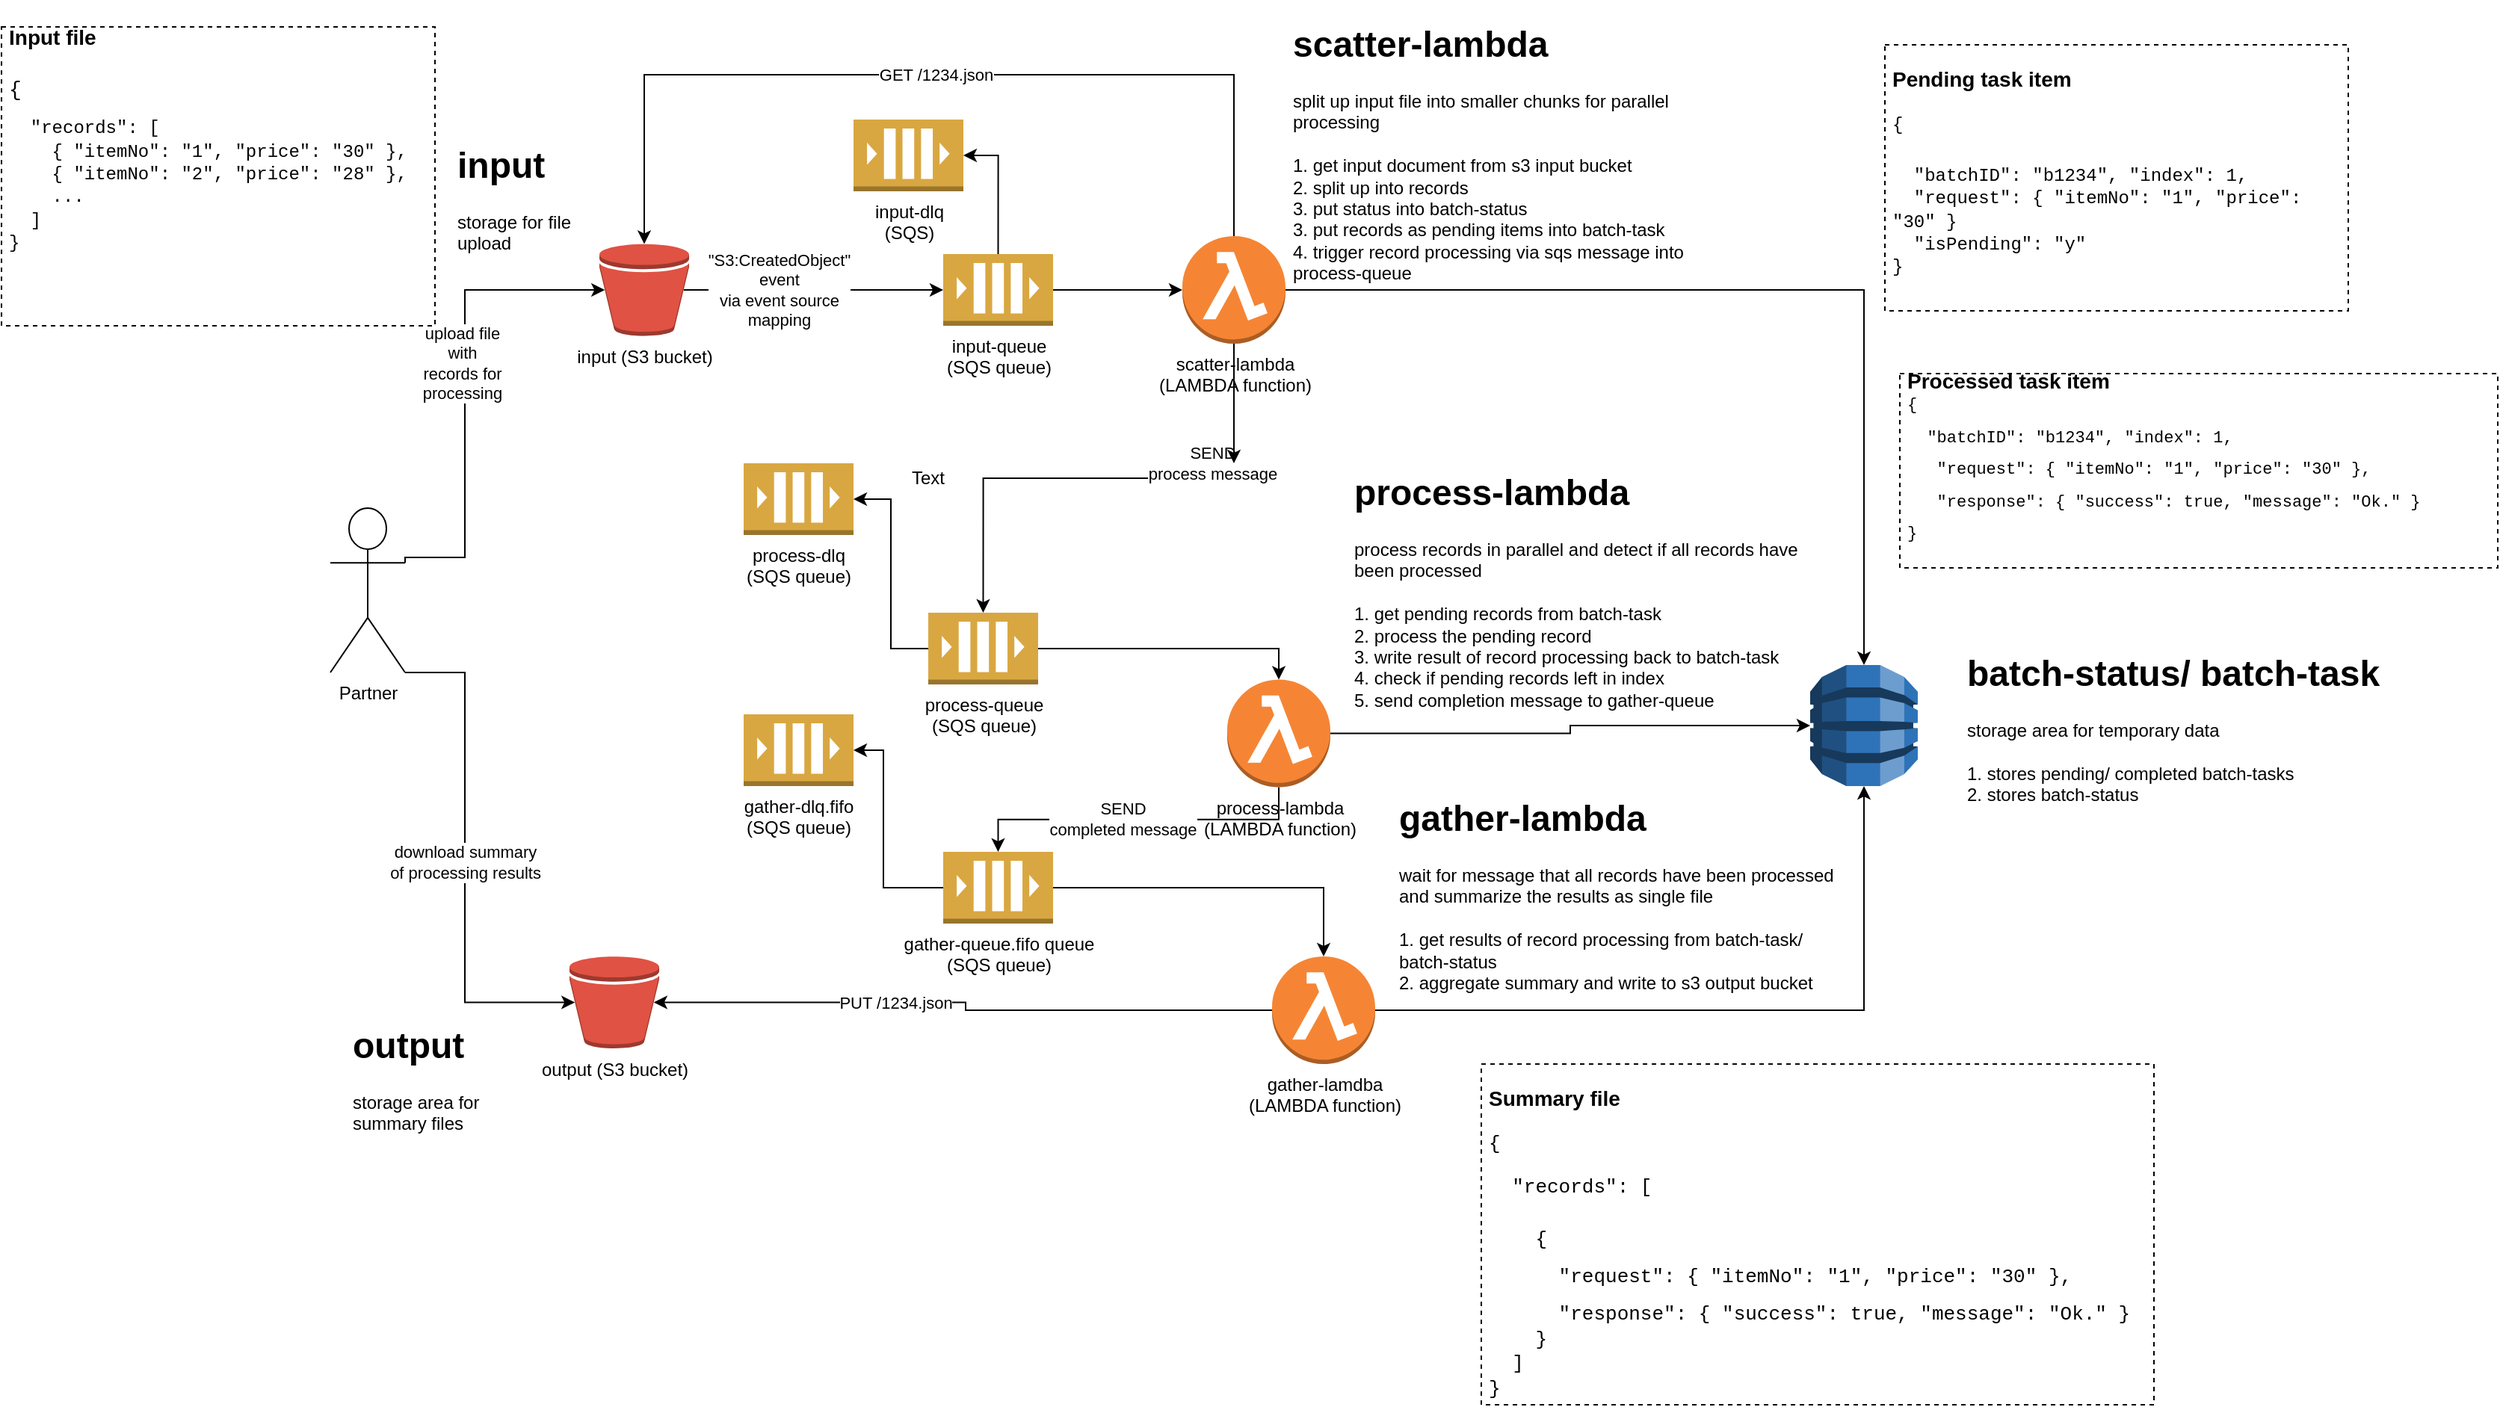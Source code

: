 <mxfile version="13.3.1" type="device"><diagram id="tzkQoiCtUvbGEuOGx7Zk" name="Page-1"><mxGraphModel dx="1865" dy="1777" grid="1" gridSize="10" guides="1" tooltips="1" connect="1" arrows="1" fold="1" page="1" pageScale="1" pageWidth="827" pageHeight="1169" math="0" shadow="0"><root><mxCell id="0"/><mxCell id="1" parent="0"/><mxCell id="6Xwi4XW5B414BrpLq9Nb-12" value="&quot;S3:CreatedObject&quot;&lt;br&gt;event&lt;br&gt;via event source&lt;br&gt;mapping" style="edgeStyle=orthogonalEdgeStyle;rounded=0;orthogonalLoop=1;jettySize=auto;html=1;exitX=0.94;exitY=0.5;exitDx=0;exitDy=0;exitPerimeter=0;" parent="1" source="6Xwi4XW5B414BrpLq9Nb-3" target="6Xwi4XW5B414BrpLq9Nb-4" edge="1"><mxGeometry x="-0.267" relative="1" as="geometry"><mxPoint as="offset"/></mxGeometry></mxCell><mxCell id="6Xwi4XW5B414BrpLq9Nb-3" value="input (S3 bucket)" style="outlineConnect=0;dashed=0;verticalLabelPosition=bottom;verticalAlign=top;align=center;html=1;shape=mxgraph.aws3.bucket;fillColor=#E05243;gradientColor=none;" parent="1" vertex="1"><mxGeometry x="90" y="13.25" width="60" height="61.5" as="geometry"/></mxCell><mxCell id="6Xwi4XW5B414BrpLq9Nb-13" style="edgeStyle=orthogonalEdgeStyle;rounded=0;orthogonalLoop=1;jettySize=auto;html=1;exitX=1;exitY=0.5;exitDx=0;exitDy=0;exitPerimeter=0;entryX=0;entryY=0.5;entryDx=0;entryDy=0;entryPerimeter=0;" parent="1" source="6Xwi4XW5B414BrpLq9Nb-4" target="6Xwi4XW5B414BrpLq9Nb-10" edge="1"><mxGeometry relative="1" as="geometry"/></mxCell><mxCell id="6Xwi4XW5B414BrpLq9Nb-32" style="edgeStyle=orthogonalEdgeStyle;rounded=0;orthogonalLoop=1;jettySize=auto;html=1;exitX=0.5;exitY=0;exitDx=0;exitDy=0;exitPerimeter=0;entryX=1;entryY=0.5;entryDx=0;entryDy=0;entryPerimeter=0;" parent="1" source="6Xwi4XW5B414BrpLq9Nb-4" target="6Xwi4XW5B414BrpLq9Nb-31" edge="1"><mxGeometry relative="1" as="geometry"/></mxCell><mxCell id="6Xwi4XW5B414BrpLq9Nb-4" value="input-queue&lt;br&gt;(SQS queue)" style="outlineConnect=0;dashed=0;verticalLabelPosition=bottom;verticalAlign=top;align=center;html=1;shape=mxgraph.aws3.queue;fillColor=#D9A741;gradientColor=none;" parent="1" vertex="1"><mxGeometry x="320" y="20" width="73.5" height="48" as="geometry"/></mxCell><mxCell id="6Xwi4XW5B414BrpLq9Nb-20" style="edgeStyle=orthogonalEdgeStyle;rounded=0;orthogonalLoop=1;jettySize=auto;html=1;exitX=0.5;exitY=1;exitDx=0;exitDy=0;exitPerimeter=0;" parent="1" source="6Xwi4XW5B414BrpLq9Nb-5" target="6Xwi4XW5B414BrpLq9Nb-8" edge="1"><mxGeometry relative="1" as="geometry"/></mxCell><mxCell id="w98lox8MjBDlZN870Kdd-5" value="SEND&lt;br&gt;completed message" style="edgeLabel;html=1;align=center;verticalAlign=middle;resizable=0;points=[];" parent="6Xwi4XW5B414BrpLq9Nb-20" vertex="1" connectable="0"><mxGeometry x="-0.399" relative="1" as="geometry"><mxPoint x="-57.15" y="-0.4" as="offset"/></mxGeometry></mxCell><mxCell id="6Xwi4XW5B414BrpLq9Nb-5" value="process-lambda&lt;br&gt;(LAMBDA function)" style="outlineConnect=0;dashed=0;verticalLabelPosition=bottom;verticalAlign=top;align=center;html=1;shape=mxgraph.aws3.lambda_function;fillColor=#F58534;gradientColor=none;" parent="1" vertex="1"><mxGeometry x="510" y="304.75" width="69" height="72" as="geometry"/></mxCell><mxCell id="6Xwi4XW5B414BrpLq9Nb-7" value="output (S3 bucket)" style="outlineConnect=0;dashed=0;verticalLabelPosition=bottom;verticalAlign=top;align=center;html=1;shape=mxgraph.aws3.bucket;fillColor=#E05243;gradientColor=none;" parent="1" vertex="1"><mxGeometry x="70" y="490" width="60" height="61.5" as="geometry"/></mxCell><mxCell id="6Xwi4XW5B414BrpLq9Nb-25" style="edgeStyle=orthogonalEdgeStyle;rounded=0;orthogonalLoop=1;jettySize=auto;html=1;exitX=1;exitY=0.5;exitDx=0;exitDy=0;exitPerimeter=0;entryX=0.5;entryY=0;entryDx=0;entryDy=0;entryPerimeter=0;" parent="1" source="6Xwi4XW5B414BrpLq9Nb-8" target="6Xwi4XW5B414BrpLq9Nb-11" edge="1"><mxGeometry relative="1" as="geometry"/></mxCell><mxCell id="6Xwi4XW5B414BrpLq9Nb-36" style="edgeStyle=orthogonalEdgeStyle;rounded=0;orthogonalLoop=1;jettySize=auto;html=1;exitX=0;exitY=0.5;exitDx=0;exitDy=0;exitPerimeter=0;entryX=1;entryY=0.5;entryDx=0;entryDy=0;entryPerimeter=0;" parent="1" source="6Xwi4XW5B414BrpLq9Nb-8" target="w98lox8MjBDlZN870Kdd-25" edge="1"><mxGeometry relative="1" as="geometry"><mxPoint x="260" y="374" as="targetPoint"/><Array as="points"><mxPoint x="280" y="444"/><mxPoint x="280" y="352"/></Array></mxGeometry></mxCell><mxCell id="6Xwi4XW5B414BrpLq9Nb-8" value="gather-queue.fifo queue&lt;br&gt;(SQS queue)" style="outlineConnect=0;dashed=0;verticalLabelPosition=bottom;verticalAlign=top;align=center;html=1;shape=mxgraph.aws3.queue;fillColor=#D9A741;gradientColor=none;" parent="1" vertex="1"><mxGeometry x="320" y="420" width="73.5" height="48" as="geometry"/></mxCell><mxCell id="6Xwi4XW5B414BrpLq9Nb-24" style="edgeStyle=orthogonalEdgeStyle;rounded=0;orthogonalLoop=1;jettySize=auto;html=1;exitX=1;exitY=0.5;exitDx=0;exitDy=0;exitPerimeter=0;entryX=0.5;entryY=0;entryDx=0;entryDy=0;entryPerimeter=0;" parent="1" source="6Xwi4XW5B414BrpLq9Nb-9" target="6Xwi4XW5B414BrpLq9Nb-5" edge="1"><mxGeometry relative="1" as="geometry"/></mxCell><mxCell id="6Xwi4XW5B414BrpLq9Nb-34" style="edgeStyle=orthogonalEdgeStyle;rounded=0;orthogonalLoop=1;jettySize=auto;html=1;exitX=0;exitY=0.5;exitDx=0;exitDy=0;exitPerimeter=0;entryX=1;entryY=0.5;entryDx=0;entryDy=0;entryPerimeter=0;" parent="1" source="6Xwi4XW5B414BrpLq9Nb-9" target="6Xwi4XW5B414BrpLq9Nb-33" edge="1"><mxGeometry relative="1" as="geometry"/></mxCell><mxCell id="6Xwi4XW5B414BrpLq9Nb-9" value="process-queue&lt;br&gt;(SQS queue)" style="outlineConnect=0;dashed=0;verticalLabelPosition=bottom;verticalAlign=top;align=center;html=1;shape=mxgraph.aws3.queue;fillColor=#D9A741;gradientColor=none;" parent="1" vertex="1"><mxGeometry x="310" y="260" width="73.5" height="48" as="geometry"/></mxCell><mxCell id="6Xwi4XW5B414BrpLq9Nb-17" value="" style="edgeStyle=orthogonalEdgeStyle;rounded=0;orthogonalLoop=1;jettySize=auto;html=1;exitX=1;exitY=0.5;exitDx=0;exitDy=0;exitPerimeter=0;entryX=0.5;entryY=0;entryDx=0;entryDy=0;entryPerimeter=0;" parent="1" source="6Xwi4XW5B414BrpLq9Nb-10" target="a2mjygp8SgOQacZ1AosY-6" edge="1"><mxGeometry relative="1" as="geometry"/></mxCell><mxCell id="6Xwi4XW5B414BrpLq9Nb-22" style="edgeStyle=orthogonalEdgeStyle;rounded=0;orthogonalLoop=1;jettySize=auto;html=1;exitX=0.5;exitY=1;exitDx=0;exitDy=0;exitPerimeter=0;entryX=0.5;entryY=0;entryDx=0;entryDy=0;entryPerimeter=0;" parent="1" source="6Xwi4XW5B414BrpLq9Nb-10" target="6Xwi4XW5B414BrpLq9Nb-9" edge="1"><mxGeometry relative="1" as="geometry"/></mxCell><mxCell id="w98lox8MjBDlZN870Kdd-4" value="SEND&lt;br&gt;process message" style="edgeLabel;html=1;align=center;verticalAlign=middle;resizable=0;points=[];" parent="6Xwi4XW5B414BrpLq9Nb-22" vertex="1" connectable="0"><mxGeometry x="-0.542" y="-15" relative="1" as="geometry"><mxPoint as="offset"/></mxGeometry></mxCell><mxCell id="w98lox8MjBDlZN870Kdd-3" value="GET /1234.json" style="edgeStyle=orthogonalEdgeStyle;rounded=0;orthogonalLoop=1;jettySize=auto;html=1;exitX=0.5;exitY=0;exitDx=0;exitDy=0;exitPerimeter=0;entryX=0.5;entryY=0;entryDx=0;entryDy=0;entryPerimeter=0;" parent="1" source="6Xwi4XW5B414BrpLq9Nb-10" target="6Xwi4XW5B414BrpLq9Nb-3" edge="1"><mxGeometry relative="1" as="geometry"><Array as="points"><mxPoint x="515" y="-100"/><mxPoint x="120" y="-100"/></Array></mxGeometry></mxCell><mxCell id="qFIb49dikgB9wKZpdTMg-2" value="" style="edgeStyle=orthogonalEdgeStyle;rounded=0;orthogonalLoop=1;jettySize=auto;html=1;" parent="1" source="6Xwi4XW5B414BrpLq9Nb-10" edge="1"><mxGeometry relative="1" as="geometry"><mxPoint x="514.5" y="160" as="targetPoint"/></mxGeometry></mxCell><mxCell id="6Xwi4XW5B414BrpLq9Nb-10" value="scatter-lambda&lt;br&gt;(LAMBDA function)" style="outlineConnect=0;dashed=0;verticalLabelPosition=bottom;verticalAlign=top;align=center;html=1;shape=mxgraph.aws3.lambda_function;fillColor=#F58534;gradientColor=none;" parent="1" vertex="1"><mxGeometry x="480" y="8" width="69" height="72" as="geometry"/></mxCell><mxCell id="6Xwi4XW5B414BrpLq9Nb-18" style="edgeStyle=orthogonalEdgeStyle;rounded=0;orthogonalLoop=1;jettySize=auto;html=1;exitX=1;exitY=0.5;exitDx=0;exitDy=0;exitPerimeter=0;entryX=0.5;entryY=1;entryDx=0;entryDy=0;entryPerimeter=0;" parent="1" source="6Xwi4XW5B414BrpLq9Nb-11" target="a2mjygp8SgOQacZ1AosY-6" edge="1"><mxGeometry relative="1" as="geometry"/></mxCell><mxCell id="6Xwi4XW5B414BrpLq9Nb-26" style="edgeStyle=orthogonalEdgeStyle;rounded=0;orthogonalLoop=1;jettySize=auto;html=1;exitX=0;exitY=0.5;exitDx=0;exitDy=0;exitPerimeter=0;entryX=0.94;entryY=0.5;entryDx=0;entryDy=0;entryPerimeter=0;" parent="1" source="6Xwi4XW5B414BrpLq9Nb-11" target="6Xwi4XW5B414BrpLq9Nb-7" edge="1"><mxGeometry relative="1" as="geometry"/></mxCell><mxCell id="w98lox8MjBDlZN870Kdd-8" value="PUT /1234.json" style="edgeLabel;html=1;align=center;verticalAlign=middle;resizable=0;points=[];" parent="6Xwi4XW5B414BrpLq9Nb-26" vertex="1" connectable="0"><mxGeometry x="0.228" relative="1" as="geometry"><mxPoint as="offset"/></mxGeometry></mxCell><mxCell id="6Xwi4XW5B414BrpLq9Nb-11" value="gather-lamdba&lt;br&gt;(LAMBDA function)" style="outlineConnect=0;dashed=0;verticalLabelPosition=bottom;verticalAlign=top;align=center;html=1;shape=mxgraph.aws3.lambda_function;fillColor=#F58534;gradientColor=none;" parent="1" vertex="1"><mxGeometry x="540" y="490" width="69" height="72" as="geometry"/></mxCell><mxCell id="6Xwi4XW5B414BrpLq9Nb-29" style="edgeStyle=orthogonalEdgeStyle;rounded=0;orthogonalLoop=1;jettySize=auto;html=1;entryX=0.06;entryY=0.5;entryDx=0;entryDy=0;entryPerimeter=0;exitX=1;exitY=0.333;exitDx=0;exitDy=0;exitPerimeter=0;" parent="1" source="6Xwi4XW5B414BrpLq9Nb-28" target="6Xwi4XW5B414BrpLq9Nb-3" edge="1"><mxGeometry relative="1" as="geometry"><Array as="points"><mxPoint x="-40" y="223"/><mxPoint y="223"/><mxPoint y="44"/></Array></mxGeometry></mxCell><mxCell id="w98lox8MjBDlZN870Kdd-33" value="upload file&lt;br&gt;with&lt;br&gt;records for&lt;br&gt;processing" style="edgeLabel;html=1;align=center;verticalAlign=middle;resizable=0;points=[];" parent="6Xwi4XW5B414BrpLq9Nb-29" vertex="1" connectable="0"><mxGeometry x="0.1" y="2" relative="1" as="geometry"><mxPoint as="offset"/></mxGeometry></mxCell><mxCell id="6Xwi4XW5B414BrpLq9Nb-30" value="download summary&lt;br&gt;of processing results" style="edgeStyle=orthogonalEdgeStyle;rounded=0;orthogonalLoop=1;jettySize=auto;html=1;entryX=0.06;entryY=0.5;entryDx=0;entryDy=0;entryPerimeter=0;exitX=1;exitY=1;exitDx=0;exitDy=0;exitPerimeter=0;" parent="1" source="6Xwi4XW5B414BrpLq9Nb-28" target="6Xwi4XW5B414BrpLq9Nb-7" edge="1"><mxGeometry relative="1" as="geometry"><mxPoint x="105" y="430" as="sourcePoint"/><Array as="points"><mxPoint y="300"/><mxPoint y="521"/></Array></mxGeometry></mxCell><mxCell id="6Xwi4XW5B414BrpLq9Nb-28" value="Partner" style="shape=umlActor;verticalLabelPosition=bottom;labelBackgroundColor=#ffffff;verticalAlign=top;html=1;outlineConnect=0;" parent="1" vertex="1"><mxGeometry x="-90" y="190" width="50" height="110" as="geometry"/></mxCell><mxCell id="6Xwi4XW5B414BrpLq9Nb-31" value="input-dlq&lt;br&gt;(SQS)" style="outlineConnect=0;dashed=0;verticalLabelPosition=bottom;verticalAlign=top;align=center;html=1;shape=mxgraph.aws3.queue;fillColor=#D9A741;gradientColor=none;" parent="1" vertex="1"><mxGeometry x="260" y="-70" width="73.5" height="48" as="geometry"/></mxCell><mxCell id="6Xwi4XW5B414BrpLq9Nb-33" value="process-dlq&lt;br&gt;(SQS queue)" style="outlineConnect=0;dashed=0;verticalLabelPosition=bottom;verticalAlign=top;align=center;html=1;shape=mxgraph.aws3.queue;fillColor=#D9A741;gradientColor=none;" parent="1" vertex="1"><mxGeometry x="186.5" y="160" width="73.5" height="48" as="geometry"/></mxCell><mxCell id="w98lox8MjBDlZN870Kdd-25" value="gather-dlq.fifo&lt;br&gt;(SQS queue)" style="outlineConnect=0;dashed=0;verticalLabelPosition=bottom;verticalAlign=top;align=center;html=1;shape=mxgraph.aws3.queue;fillColor=#D9A741;gradientColor=none;" parent="1" vertex="1"><mxGeometry x="186.5" y="328" width="73.5" height="48" as="geometry"/></mxCell><mxCell id="6Xwi4XW5B414BrpLq9Nb-37" value="" style="edgeStyle=orthogonalEdgeStyle;rounded=0;orthogonalLoop=1;jettySize=auto;html=1;exitX=1;exitY=0.5;exitDx=0;exitDy=0;exitPerimeter=0;entryX=0;entryY=0.5;entryDx=0;entryDy=0;entryPerimeter=0;" parent="1" source="6Xwi4XW5B414BrpLq9Nb-5" target="a2mjygp8SgOQacZ1AosY-6" edge="1"><mxGeometry relative="1" as="geometry"><mxPoint x="578.995" y="325.19" as="sourcePoint"/><mxPoint x="920" y="340.667" as="targetPoint"/></mxGeometry></mxCell><mxCell id="w98lox8MjBDlZN870Kdd-15" value="&lt;h1&gt;scatter-lambda&lt;/h1&gt;&lt;div&gt;split up input file into smaller chunks for parallel processing&lt;br&gt;&lt;br&gt;&lt;/div&gt;&lt;div&gt;1. get input document from s3 input bucket&lt;br&gt;2. split up into records&lt;/div&gt;&lt;div&gt;3. put status into batch-status&lt;br&gt;3. put records as pending items into batch-task&lt;br&gt;4. trigger record&amp;nbsp;&lt;span&gt;processing via sqs message into process-queue&lt;/span&gt;&lt;/div&gt;" style="text;html=1;strokeColor=none;fillColor=none;spacing=5;spacingTop=-20;whiteSpace=wrap;overflow=hidden;rounded=0;" parent="1" vertex="1"><mxGeometry x="549" y="-140" width="310" height="180" as="geometry"/></mxCell><mxCell id="w98lox8MjBDlZN870Kdd-16" value="&lt;h1&gt;process-lambda&lt;/h1&gt;&lt;div&gt;process records in parallel and detect if all records have been processed&lt;br&gt;&lt;br&gt;&lt;/div&gt;&lt;div&gt;1. get pending records from batch-task&lt;/div&gt;&lt;div&gt;2. process the pending record&lt;br&gt;3. write result of record processing back to batch-task&lt;br&gt;4. check if pending records left in index&lt;br&gt;5. send completion message to gather-queue&lt;br&gt;&lt;/div&gt;" style="text;html=1;strokeColor=none;fillColor=none;spacing=5;spacingTop=-20;whiteSpace=wrap;overflow=hidden;rounded=0;" parent="1" vertex="1"><mxGeometry x="590" y="160" width="310" height="190" as="geometry"/></mxCell><mxCell id="w98lox8MjBDlZN870Kdd-17" value="&lt;h1&gt;gather-lambda&lt;br&gt;&lt;/h1&gt;&lt;div&gt;wait for message that all records have been processed and summarize the results as single file&lt;/div&gt;&lt;div&gt;&lt;br&gt;&lt;/div&gt;&lt;div&gt;1. get results of record processing from batch-task/ batch-status&lt;br&gt;2. aggregate summary and write to s3 output bucket&lt;/div&gt;" style="text;html=1;strokeColor=none;fillColor=none;spacing=5;spacingTop=-20;whiteSpace=wrap;overflow=hidden;rounded=0;" parent="1" vertex="1"><mxGeometry x="620" y="378" width="301" height="152" as="geometry"/></mxCell><mxCell id="raUVt6duwBd9L4r0m94V-2" value="&lt;h1&gt;batch-status/ batch-task&lt;/h1&gt;&lt;div&gt;storage area for temporary data&lt;/div&gt;&lt;div&gt;&lt;br&gt;&lt;/div&gt;&lt;div&gt;1. stores pending/ completed batch-tasks&lt;/div&gt;&lt;div&gt;2. stores batch-status&lt;br&gt;&lt;/div&gt;&lt;div&gt;&lt;br&gt;&lt;/div&gt;" style="text;html=1;strokeColor=none;fillColor=none;spacing=5;spacingTop=-20;whiteSpace=wrap;overflow=hidden;rounded=0;" parent="1" vertex="1"><mxGeometry x="1000" y="280.75" width="310" height="139.25" as="geometry"/></mxCell><mxCell id="raUVt6duwBd9L4r0m94V-3" value="&lt;h1&gt;output&lt;/h1&gt;&lt;div&gt;storage area for summary files&lt;/div&gt;" style="text;html=1;strokeColor=none;fillColor=none;spacing=5;spacingTop=-20;whiteSpace=wrap;overflow=hidden;rounded=0;" parent="1" vertex="1"><mxGeometry x="-80" y="530" width="120" height="80" as="geometry"/></mxCell><mxCell id="raUVt6duwBd9L4r0m94V-4" value="&lt;h1&gt;input&lt;/h1&gt;&lt;div&gt;storage for file upload&lt;/div&gt;" style="text;html=1;strokeColor=none;fillColor=none;spacing=5;spacingTop=-20;whiteSpace=wrap;overflow=hidden;rounded=0;" parent="1" vertex="1"><mxGeometry x="-10" y="-58.75" width="120" height="78.75" as="geometry"/></mxCell><mxCell id="40eWRkQu2XvoAX98agGL-3" value="Text" style="text;html=1;strokeColor=none;fillColor=none;align=center;verticalAlign=middle;whiteSpace=wrap;rounded=0;" parent="1" vertex="1"><mxGeometry x="290" y="160" width="40" height="20" as="geometry"/></mxCell><mxCell id="40eWRkQu2XvoAX98agGL-4" value="&lt;h1 style=&quot;font-size: 14px&quot;&gt;Input file&lt;br&gt;&lt;br&gt;&lt;span style=&quot;font-weight: normal&quot;&gt;&lt;font face=&quot;Courier New&quot;&gt;{&lt;/font&gt;&lt;/span&gt;&lt;/h1&gt;&lt;div&gt;&lt;font face=&quot;Courier New&quot;&gt;&amp;nbsp; &quot;records&quot;: [&lt;/font&gt;&lt;/div&gt;&lt;div&gt;&lt;font face=&quot;Courier New&quot;&gt;&amp;nbsp; &amp;nbsp; { &quot;itemNo&quot;: &quot;1&quot;, &quot;price&quot;: &quot;30&quot; },&lt;/font&gt;&lt;/div&gt;&lt;font face=&quot;Courier New&quot;&gt;&amp;nbsp; &amp;nbsp; { &quot;itemNo&quot;: &quot;2&quot;, &quot;price&quot;: &quot;28&quot; },&lt;br&gt;&amp;nbsp; &amp;nbsp; ...&lt;br&gt;&lt;/font&gt;&lt;div&gt;&lt;font face=&quot;Courier New&quot;&gt;&amp;nbsp; ]&lt;/font&gt;&lt;/div&gt;&lt;div&gt;&lt;font face=&quot;Courier New&quot;&gt;}&lt;/font&gt;&lt;/div&gt;" style="text;html=1;spacing=5;spacingTop=-20;whiteSpace=wrap;overflow=hidden;rounded=0;fillColor=#FFFFFF;strokeColor=#000000;dashed=1;" parent="1" vertex="1"><mxGeometry x="-310" y="-132" width="290" height="200" as="geometry"/></mxCell><mxCell id="40eWRkQu2XvoAX98agGL-5" style="edgeStyle=orthogonalEdgeStyle;rounded=0;orthogonalLoop=1;jettySize=auto;html=1;exitX=0.5;exitY=1;exitDx=0;exitDy=0;" parent="1" source="40eWRkQu2XvoAX98agGL-4" target="40eWRkQu2XvoAX98agGL-4" edge="1"><mxGeometry relative="1" as="geometry"/></mxCell><mxCell id="40eWRkQu2XvoAX98agGL-6" value="&lt;h1&gt;&lt;span style=&quot;font-size: 14px&quot;&gt;Pending task item&lt;/span&gt;&lt;br&gt;&lt;span style=&quot;font-weight: normal&quot;&gt;&lt;font face=&quot;Courier New&quot; style=&quot;font-size: 12px&quot;&gt;{&amp;nbsp;&lt;/font&gt;&lt;/span&gt;&lt;/h1&gt;&lt;div&gt;&lt;span style=&quot;font-weight: normal&quot;&gt;&lt;font face=&quot;Courier New&quot; style=&quot;font-size: 12px&quot;&gt;&amp;nbsp; &quot;batchID&quot;: &quot;b1234&quot;, &quot;index&quot;: 1,&lt;/font&gt;&lt;/span&gt;&lt;/div&gt;&lt;div&gt;&lt;span style=&quot;font-family: &amp;#34;courier new&amp;#34;&quot;&gt;&amp;nbsp; &quot;request&quot;: { &quot;itemNo&quot;: &quot;1&quot;, &quot;price&quot;: &quot;30&quot; }&amp;nbsp;&lt;/span&gt;&lt;/div&gt;&lt;div&gt;&lt;span style=&quot;font-family: &amp;#34;courier new&amp;#34;&quot;&gt;&amp;nbsp; &quot;isPending&quot;: &quot;y&quot;&lt;/span&gt;&lt;/div&gt;&lt;div&gt;&lt;span style=&quot;font-family: &amp;#34;courier new&amp;#34;&quot;&gt;}&lt;/span&gt;&lt;/div&gt;" style="text;html=1;spacing=5;spacingTop=-20;whiteSpace=wrap;overflow=hidden;rounded=0;fillColor=#FFFFFF;strokeColor=#000000;dashed=1;" parent="1" vertex="1"><mxGeometry x="950" y="-120" width="310" height="178" as="geometry"/></mxCell><mxCell id="40eWRkQu2XvoAX98agGL-7" value="&lt;h1 style=&quot;font-size: 11px&quot;&gt;&lt;font style=&quot;font-size: 14px&quot;&gt;Processed task item&lt;/font&gt;&lt;br style=&quot;font-size: 12px&quot;&gt;&lt;span style=&quot;font-weight: normal&quot;&gt;&lt;font face=&quot;Courier New&quot; style=&quot;font-size: 11px&quot;&gt;{&lt;/font&gt;&lt;/span&gt;&lt;/h1&gt;&lt;h1 style=&quot;font-size: 11px&quot;&gt;&lt;span style=&quot;font-weight: normal&quot;&gt;&lt;font style=&quot;font-size: 11px&quot; face=&quot;Courier New&quot;&gt;&amp;nbsp; &quot;batchID&quot;: &quot;b1234&quot;, &quot;index&quot;: 1,&lt;/font&gt;&lt;/span&gt;&lt;/h1&gt;&lt;h1 style=&quot;font-size: 11px&quot;&gt;&lt;span style=&quot;font-weight: normal&quot;&gt;&lt;font style=&quot;font-size: 11px&quot; face=&quot;Courier New&quot;&gt;&amp;nbsp; &amp;nbsp;&quot;request&quot;: { &quot;itemNo&quot;: &quot;1&quot;, &quot;price&quot;: &quot;30&quot; },&amp;nbsp;&lt;/font&gt;&lt;/span&gt;&lt;/h1&gt;&lt;h1 style=&quot;font-size: 11px&quot;&gt;&lt;font face=&quot;Courier New&quot; style=&quot;font-size: 11px ; font-weight: normal&quot;&gt;&amp;nbsp; &amp;nbsp;&quot;response&quot;: { &quot;success&quot;: true, &quot;message&quot;: &quot;Ok.&quot; }&lt;/font&gt;&lt;/h1&gt;&lt;h1 style=&quot;font-size: 11px&quot;&gt;&lt;font face=&quot;Courier New&quot; style=&quot;font-weight: normal ; font-size: 11px&quot;&gt;}&lt;/font&gt;&lt;/h1&gt;" style="text;html=1;spacing=5;spacingTop=-20;whiteSpace=wrap;overflow=hidden;rounded=0;fillColor=#FFFFFF;strokeColor=#000000;dashed=1;" parent="1" vertex="1"><mxGeometry x="960" y="100" width="400" height="130" as="geometry"/></mxCell><mxCell id="40eWRkQu2XvoAX98agGL-8" value="&lt;h1&gt;&lt;font&gt;&lt;font style=&quot;font-size: 14px&quot;&gt;Summary file&lt;/font&gt;&lt;br&gt;&lt;font style=&quot;font-weight: normal ; font-size: 13px&quot; face=&quot;Courier New&quot;&gt;&lt;font style=&quot;font-size: 13px&quot;&gt;{&lt;br&gt;&amp;nbsp; &quot;records&quot;: [&lt;/font&gt;&lt;font style=&quot;font-size: 13px&quot;&gt;&amp;nbsp; &amp;nbsp;&amp;nbsp;&lt;/font&gt;&lt;/font&gt;&lt;font style=&quot;font-weight: normal ; font-size: 13px&quot;&gt;&amp;nbsp; &amp;nbsp; &amp;nbsp;&lt;font face=&quot;Courier New&quot; style=&quot;font-size: 13px&quot;&gt;&amp;nbsp;&lt;/font&gt;&lt;/font&gt;&lt;/font&gt;&lt;/h1&gt;&lt;div style=&quot;font-size: 13px&quot;&gt;&lt;font style=&quot;font-size: 13px&quot;&gt;&lt;font face=&quot;Courier New&quot; style=&quot;font-size: 13px&quot;&gt;&amp;nbsp; &amp;nbsp; {&lt;/font&gt;&lt;/font&gt;&lt;/div&gt;&lt;h1 style=&quot;font-size: 13px&quot;&gt;&lt;span style=&quot;font-weight: normal&quot;&gt;&lt;font style=&quot;font-size: 13px&quot;&gt;&lt;font style=&quot;font-size: 13px&quot;&gt;&lt;font face=&quot;Courier New&quot; style=&quot;font-size: 13px&quot;&gt;&amp;nbsp; &amp;nbsp; &amp;nbsp; &quot;request&quot;: { &quot;itemNo&quot;: &quot;1&quot;, &quot;price&quot;: &quot;30&quot; },&amp;nbsp;&lt;/font&gt;&lt;/font&gt;&lt;font style=&quot;font-size: 13px&quot; face=&quot;Courier New&quot;&gt;&lt;font style=&quot;font-size: 13px&quot;&gt;&lt;br&gt;&lt;/font&gt;&lt;/font&gt;&lt;/font&gt;&lt;/span&gt;&lt;/h1&gt;&lt;h1 style=&quot;font-size: 13px&quot;&gt;&lt;font style=&quot;font-weight: normal ; font-size: 13px&quot; face=&quot;Courier New&quot;&gt;&amp;nbsp; &amp;nbsp; &amp;nbsp; &quot;response&quot;: { &quot;success&quot;: true, &quot;message&quot;: &quot;Ok.&quot; }&lt;br&gt;&amp;nbsp; &amp;nbsp; }&lt;br&gt;&amp;nbsp; ]&lt;br&gt;}&lt;/font&gt;&lt;/h1&gt;" style="text;html=1;spacing=5;spacingTop=-20;whiteSpace=wrap;overflow=hidden;rounded=0;fillColor=#FFFFFF;strokeColor=#000000;dashed=1;align=left;" parent="1" vertex="1"><mxGeometry x="680" y="562" width="450" height="228" as="geometry"/></mxCell><mxCell id="a2mjygp8SgOQacZ1AosY-6" value="" style="outlineConnect=0;dashed=0;verticalLabelPosition=bottom;verticalAlign=top;align=center;html=1;shape=mxgraph.aws3.dynamo_db;fillColor=#2E73B8;gradientColor=none;" parent="1" vertex="1"><mxGeometry x="900" y="295" width="72" height="81" as="geometry"/></mxCell></root></mxGraphModel></diagram></mxfile>